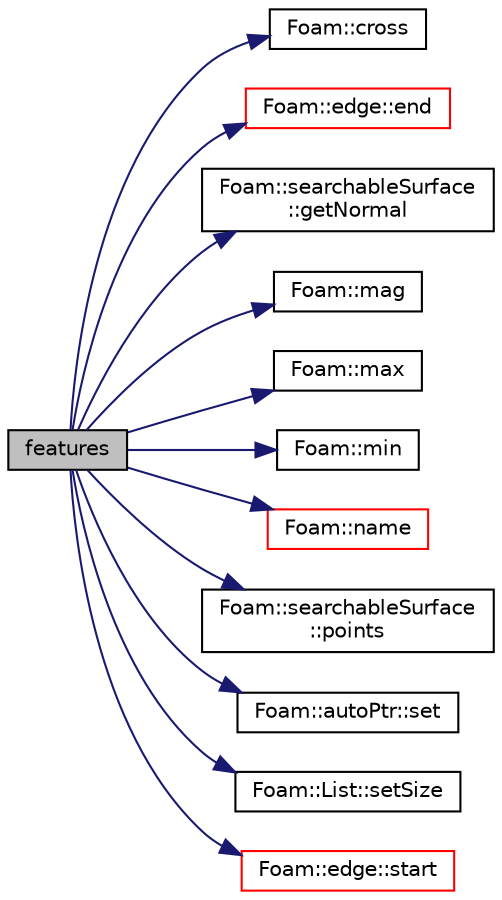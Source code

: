 digraph "features"
{
  bgcolor="transparent";
  edge [fontname="Helvetica",fontsize="10",labelfontname="Helvetica",labelfontsize="10"];
  node [fontname="Helvetica",fontsize="10",shape=record];
  rankdir="LR";
  Node27 [label="features",height=0.2,width=0.4,color="black", fillcolor="grey75", style="filled", fontcolor="black"];
  Node27 -> Node28 [color="midnightblue",fontsize="10",style="solid",fontname="Helvetica"];
  Node28 [label="Foam::cross",height=0.2,width=0.4,color="black",URL="$a21851.html#acfc273661e3566f80f644ea570c8726a"];
  Node27 -> Node29 [color="midnightblue",fontsize="10",style="solid",fontname="Helvetica"];
  Node29 [label="Foam::edge::end",height=0.2,width=0.4,color="red",URL="$a28361.html#a5ac1c619caccdf5bcf8c3d58a409849f",tooltip="Return end vertex label. "];
  Node27 -> Node31 [color="midnightblue",fontsize="10",style="solid",fontname="Helvetica"];
  Node31 [label="Foam::searchableSurface\l::getNormal",height=0.2,width=0.4,color="black",URL="$a26369.html#ac6cdeb0f4f73439c447d061b78e71e46",tooltip="From a set of points and indices get the normal. "];
  Node27 -> Node32 [color="midnightblue",fontsize="10",style="solid",fontname="Helvetica"];
  Node32 [label="Foam::mag",height=0.2,width=0.4,color="black",URL="$a21851.html#a929da2a3fdcf3dacbbe0487d3a330dae"];
  Node27 -> Node33 [color="midnightblue",fontsize="10",style="solid",fontname="Helvetica"];
  Node33 [label="Foam::max",height=0.2,width=0.4,color="black",URL="$a21851.html#ac993e906cf2774ae77e666bc24e81733"];
  Node27 -> Node34 [color="midnightblue",fontsize="10",style="solid",fontname="Helvetica"];
  Node34 [label="Foam::min",height=0.2,width=0.4,color="black",URL="$a21851.html#a253e112ad2d56d96230ff39ea7f442dc"];
  Node27 -> Node35 [color="midnightblue",fontsize="10",style="solid",fontname="Helvetica"];
  Node35 [label="Foam::name",height=0.2,width=0.4,color="red",URL="$a21851.html#adcb0df2bd4953cb6bb390272d8263c3a",tooltip="Return a string representation of a complex. "];
  Node27 -> Node38 [color="midnightblue",fontsize="10",style="solid",fontname="Helvetica"];
  Node38 [label="Foam::searchableSurface\l::points",height=0.2,width=0.4,color="black",URL="$a26369.html#a23b528d2f2916e067aaf3edcbe66ad26",tooltip="Get the points that define the surface. "];
  Node27 -> Node39 [color="midnightblue",fontsize="10",style="solid",fontname="Helvetica"];
  Node39 [label="Foam::autoPtr::set",height=0.2,width=0.4,color="black",URL="$a27073.html#ad85a031a448a1ed08529fcc000e870c2",tooltip="Set pointer to that given. "];
  Node27 -> Node40 [color="midnightblue",fontsize="10",style="solid",fontname="Helvetica"];
  Node40 [label="Foam::List::setSize",height=0.2,width=0.4,color="black",URL="$a26833.html#aedb985ffeaf1bdbfeccc2a8730405703",tooltip="Reset size of List. "];
  Node27 -> Node41 [color="midnightblue",fontsize="10",style="solid",fontname="Helvetica"];
  Node41 [label="Foam::edge::start",height=0.2,width=0.4,color="red",URL="$a28361.html#afe56bdd2031bbf8321e35e2330c0b990",tooltip="Return start vertex label. "];
}
